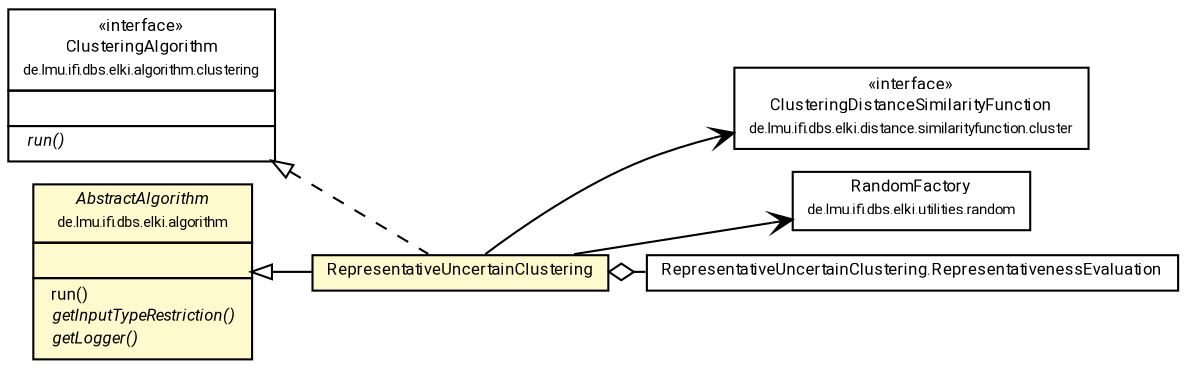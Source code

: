 #!/usr/local/bin/dot
#
# Class diagram 
# Generated by UMLGraph version R5_7_2-60-g0e99a6 (http://www.spinellis.gr/umlgraph/)
#

digraph G {
	graph [fontnames="svg"]
	edge [fontname="Roboto",fontsize=7,labelfontname="Roboto",labelfontsize=7,color="black"];
	node [fontname="Roboto",fontcolor="black",fontsize=8,shape=plaintext,margin=0,width=0,height=0];
	nodesep=0.15;
	ranksep=0.25;
	rankdir=LR;
	// de.lmu.ifi.dbs.elki.distance.similarityfunction.cluster.ClusteringDistanceSimilarityFunction
	c8913874 [label=<<table title="de.lmu.ifi.dbs.elki.distance.similarityfunction.cluster.ClusteringDistanceSimilarityFunction" border="0" cellborder="1" cellspacing="0" cellpadding="2" href="../../../distance/similarityfunction/cluster/ClusteringDistanceSimilarityFunction.html" target="_parent">
		<tr><td><table border="0" cellspacing="0" cellpadding="1">
		<tr><td align="center" balign="center"> &#171;interface&#187; </td></tr>
		<tr><td align="center" balign="center"> <font face="Roboto">ClusteringDistanceSimilarityFunction</font> </td></tr>
		<tr><td align="center" balign="center"> <font face="Roboto" point-size="7.0">de.lmu.ifi.dbs.elki.distance.similarityfunction.cluster</font> </td></tr>
		</table></td></tr>
		</table>>, URL="../../../distance/similarityfunction/cluster/ClusteringDistanceSimilarityFunction.html"];
	// de.lmu.ifi.dbs.elki.algorithm.clustering.ClusteringAlgorithm<C extends de.lmu.ifi.dbs.elki.data.Clustering<? extends de.lmu.ifi.dbs.elki.data.model.Model>>
	c8914252 [label=<<table title="de.lmu.ifi.dbs.elki.algorithm.clustering.ClusteringAlgorithm" border="0" cellborder="1" cellspacing="0" cellpadding="2" href="../ClusteringAlgorithm.html" target="_parent">
		<tr><td><table border="0" cellspacing="0" cellpadding="1">
		<tr><td align="center" balign="center"> &#171;interface&#187; </td></tr>
		<tr><td align="center" balign="center"> <font face="Roboto">ClusteringAlgorithm</font> </td></tr>
		<tr><td align="center" balign="center"> <font face="Roboto" point-size="7.0">de.lmu.ifi.dbs.elki.algorithm.clustering</font> </td></tr>
		</table></td></tr>
		<tr><td><table border="0" cellspacing="0" cellpadding="1">
		<tr><td align="left" balign="left">  </td></tr>
		</table></td></tr>
		<tr><td><table border="0" cellspacing="0" cellpadding="1">
		<tr><td align="left" balign="left"> <i> run()</i> </td></tr>
		</table></td></tr>
		</table>>, URL="../ClusteringAlgorithm.html"];
	// de.lmu.ifi.dbs.elki.algorithm.AbstractAlgorithm<R extends de.lmu.ifi.dbs.elki.result.Result>
	c8914533 [label=<<table title="de.lmu.ifi.dbs.elki.algorithm.AbstractAlgorithm" border="0" cellborder="1" cellspacing="0" cellpadding="2" bgcolor="LemonChiffon" href="../../AbstractAlgorithm.html" target="_parent">
		<tr><td><table border="0" cellspacing="0" cellpadding="1">
		<tr><td align="center" balign="center"> <font face="Roboto"><i>AbstractAlgorithm</i></font> </td></tr>
		<tr><td align="center" balign="center"> <font face="Roboto" point-size="7.0">de.lmu.ifi.dbs.elki.algorithm</font> </td></tr>
		</table></td></tr>
		<tr><td><table border="0" cellspacing="0" cellpadding="1">
		<tr><td align="left" balign="left">  </td></tr>
		</table></td></tr>
		<tr><td><table border="0" cellspacing="0" cellpadding="1">
		<tr><td align="left" balign="left">  run() </td></tr>
		<tr><td align="left" balign="left"> <i> getInputTypeRestriction()</i> </td></tr>
		<tr><td align="left" balign="left"> <i> getLogger()</i> </td></tr>
		</table></td></tr>
		</table>>, URL="../../AbstractAlgorithm.html"];
	// de.lmu.ifi.dbs.elki.utilities.random.RandomFactory
	c8915305 [label=<<table title="de.lmu.ifi.dbs.elki.utilities.random.RandomFactory" border="0" cellborder="1" cellspacing="0" cellpadding="2" href="../../../utilities/random/RandomFactory.html" target="_parent">
		<tr><td><table border="0" cellspacing="0" cellpadding="1">
		<tr><td align="center" balign="center"> <font face="Roboto">RandomFactory</font> </td></tr>
		<tr><td align="center" balign="center"> <font face="Roboto" point-size="7.0">de.lmu.ifi.dbs.elki.utilities.random</font> </td></tr>
		</table></td></tr>
		</table>>, URL="../../../utilities/random/RandomFactory.html"];
	// de.lmu.ifi.dbs.elki.algorithm.clustering.uncertain.RepresentativeUncertainClustering
	c8916535 [label=<<table title="de.lmu.ifi.dbs.elki.algorithm.clustering.uncertain.RepresentativeUncertainClustering" border="0" cellborder="1" cellspacing="0" cellpadding="2" bgcolor="lemonChiffon" href="RepresentativeUncertainClustering.html" target="_parent">
		<tr><td><table border="0" cellspacing="0" cellpadding="1">
		<tr><td align="center" balign="center"> <font face="Roboto">RepresentativeUncertainClustering</font> </td></tr>
		</table></td></tr>
		</table>>, URL="RepresentativeUncertainClustering.html"];
	// de.lmu.ifi.dbs.elki.algorithm.clustering.uncertain.RepresentativeUncertainClustering.RepresentativenessEvaluation
	c8916536 [label=<<table title="de.lmu.ifi.dbs.elki.algorithm.clustering.uncertain.RepresentativeUncertainClustering.RepresentativenessEvaluation" border="0" cellborder="1" cellspacing="0" cellpadding="2" href="RepresentativeUncertainClustering.RepresentativenessEvaluation.html" target="_parent">
		<tr><td><table border="0" cellspacing="0" cellpadding="1">
		<tr><td align="center" balign="center"> <font face="Roboto">RepresentativeUncertainClustering.RepresentativenessEvaluation</font> </td></tr>
		</table></td></tr>
		</table>>, URL="RepresentativeUncertainClustering.RepresentativenessEvaluation.html"];
	// de.lmu.ifi.dbs.elki.algorithm.clustering.uncertain.RepresentativeUncertainClustering extends de.lmu.ifi.dbs.elki.algorithm.AbstractAlgorithm<R extends de.lmu.ifi.dbs.elki.result.Result>
	c8914533 -> c8916535 [arrowtail=empty,dir=back,weight=10];
	// de.lmu.ifi.dbs.elki.algorithm.clustering.uncertain.RepresentativeUncertainClustering implements de.lmu.ifi.dbs.elki.algorithm.clustering.ClusteringAlgorithm<C extends de.lmu.ifi.dbs.elki.data.Clustering<? extends de.lmu.ifi.dbs.elki.data.model.Model>>
	c8914252 -> c8916535 [arrowtail=empty,style=dashed,dir=back,weight=9];
	// de.lmu.ifi.dbs.elki.algorithm.clustering.uncertain.RepresentativeUncertainClustering has de.lmu.ifi.dbs.elki.algorithm.clustering.uncertain.RepresentativeUncertainClustering.RepresentativenessEvaluation
	c8916535 -> c8916536 [arrowhead=none,arrowtail=ediamond,dir=back,weight=4];
	// de.lmu.ifi.dbs.elki.algorithm.clustering.uncertain.RepresentativeUncertainClustering navassoc de.lmu.ifi.dbs.elki.distance.similarityfunction.cluster.ClusteringDistanceSimilarityFunction
	c8916535 -> c8913874 [arrowhead=open,weight=1];
	// de.lmu.ifi.dbs.elki.algorithm.clustering.uncertain.RepresentativeUncertainClustering navassoc de.lmu.ifi.dbs.elki.utilities.random.RandomFactory
	c8916535 -> c8915305 [arrowhead=open,weight=1];
}


